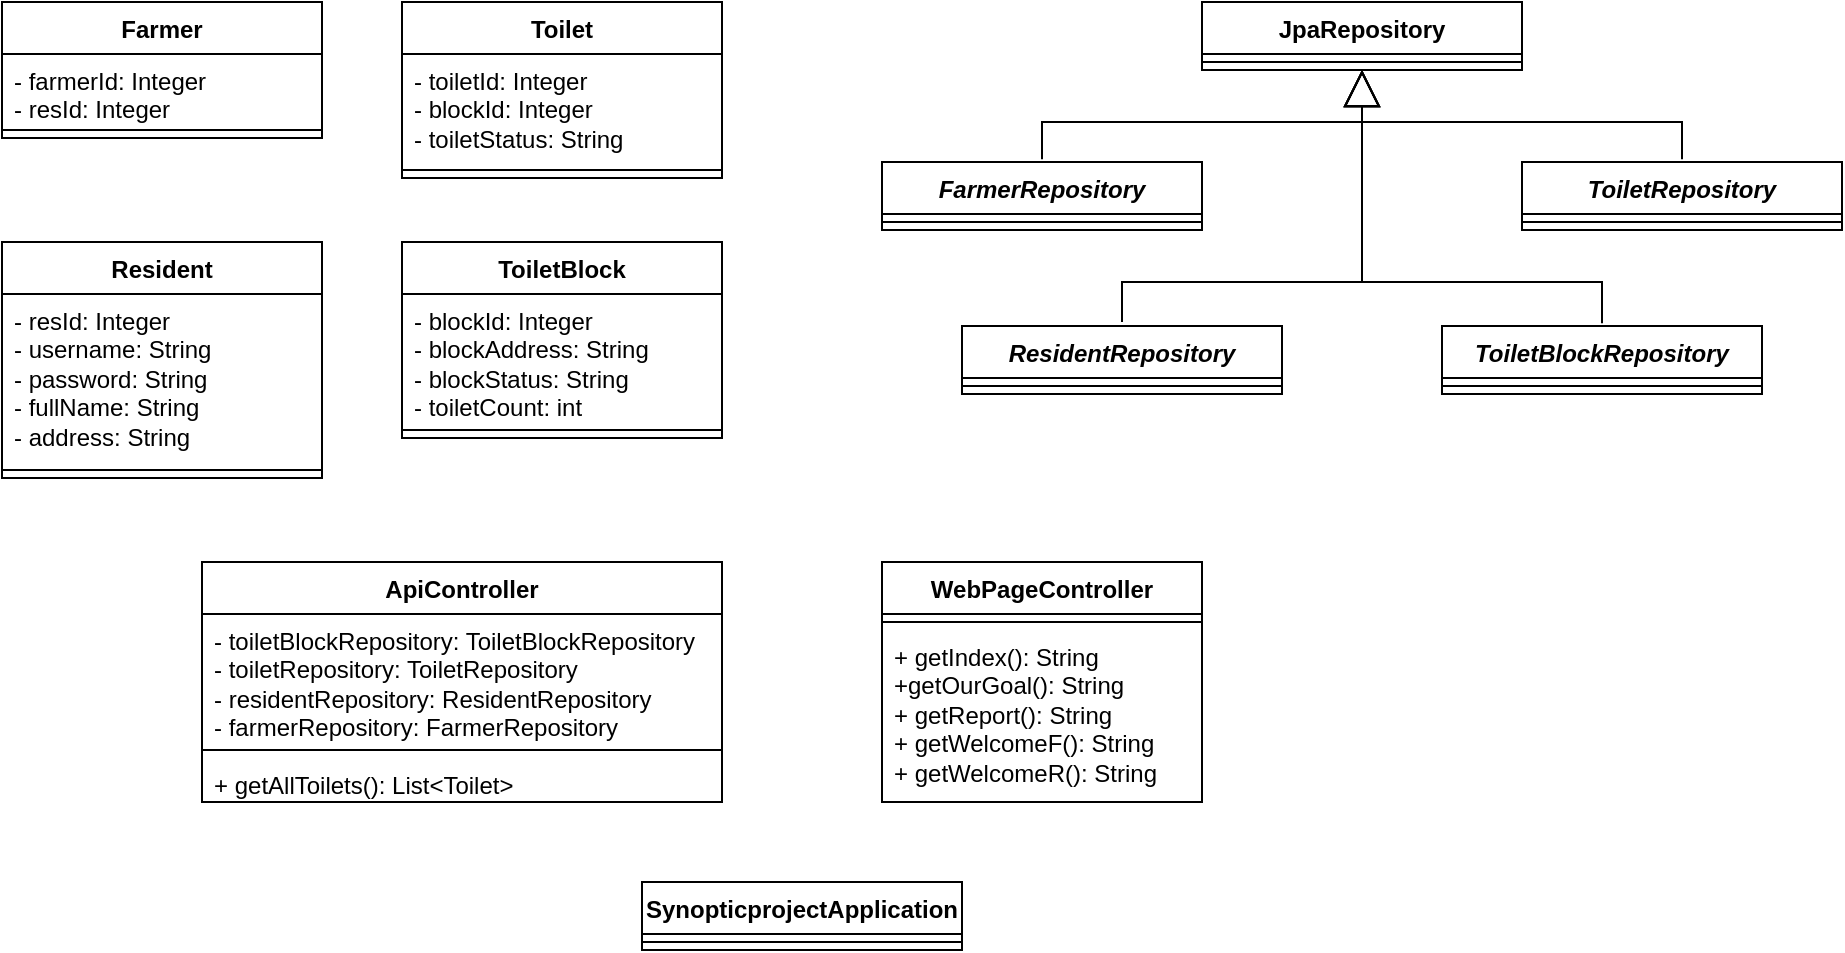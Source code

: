 <mxfile version="27.1.4">
  <diagram name="Page-1" id="cPCItrntrJXn3b4PFShH">
    <mxGraphModel dx="1850" dy="834" grid="1" gridSize="10" guides="1" tooltips="1" connect="1" arrows="1" fold="1" page="1" pageScale="1" pageWidth="1920" pageHeight="1080" math="0" shadow="0">
      <root>
        <mxCell id="0" />
        <mxCell id="1" parent="0" />
        <mxCell id="fgQgiCOuEwH0M2lLemn4-1" value="&lt;div&gt;ApiController&lt;/div&gt;" style="swimlane;fontStyle=1;align=center;verticalAlign=top;childLayout=stackLayout;horizontal=1;startSize=26;horizontalStack=0;resizeParent=1;resizeParentMax=0;resizeLast=0;collapsible=1;marginBottom=0;whiteSpace=wrap;html=1;" vertex="1" parent="1">
          <mxGeometry x="660" y="320" width="260" height="120" as="geometry" />
        </mxCell>
        <mxCell id="fgQgiCOuEwH0M2lLemn4-2" value="&lt;div&gt;- toiletBlockRepository: ToiletBlockRepository&lt;/div&gt;&lt;div&gt;- toiletRepository: ToiletRepository&lt;/div&gt;&lt;div&gt;- residentRepository: ResidentRepository&lt;/div&gt;&lt;div&gt;- farmerRepository: FarmerRepository&lt;/div&gt;" style="text;strokeColor=none;fillColor=none;align=left;verticalAlign=top;spacingLeft=4;spacingRight=4;overflow=hidden;rotatable=0;points=[[0,0.5],[1,0.5]];portConstraint=eastwest;whiteSpace=wrap;html=1;" vertex="1" parent="fgQgiCOuEwH0M2lLemn4-1">
          <mxGeometry y="26" width="260" height="64" as="geometry" />
        </mxCell>
        <mxCell id="fgQgiCOuEwH0M2lLemn4-3" value="" style="line;strokeWidth=1;fillColor=none;align=left;verticalAlign=middle;spacingTop=-1;spacingLeft=3;spacingRight=3;rotatable=0;labelPosition=right;points=[];portConstraint=eastwest;strokeColor=inherit;" vertex="1" parent="fgQgiCOuEwH0M2lLemn4-1">
          <mxGeometry y="90" width="260" height="8" as="geometry" />
        </mxCell>
        <mxCell id="fgQgiCOuEwH0M2lLemn4-4" value="+ getAllToilets(): List&amp;lt;Toilet&amp;gt;" style="text;strokeColor=none;fillColor=none;align=left;verticalAlign=top;spacingLeft=4;spacingRight=4;overflow=hidden;rotatable=0;points=[[0,0.5],[1,0.5]];portConstraint=eastwest;whiteSpace=wrap;html=1;" vertex="1" parent="fgQgiCOuEwH0M2lLemn4-1">
          <mxGeometry y="98" width="260" height="22" as="geometry" />
        </mxCell>
        <mxCell id="fgQgiCOuEwH0M2lLemn4-5" value="Farmer" style="swimlane;fontStyle=1;align=center;verticalAlign=top;childLayout=stackLayout;horizontal=1;startSize=26;horizontalStack=0;resizeParent=1;resizeParentMax=0;resizeLast=0;collapsible=1;marginBottom=0;whiteSpace=wrap;html=1;" vertex="1" parent="1">
          <mxGeometry x="560" y="40" width="160" height="68" as="geometry" />
        </mxCell>
        <mxCell id="fgQgiCOuEwH0M2lLemn4-6" value="&lt;div&gt;- farmerId: Integer&lt;/div&gt;&lt;div&gt;- resId: Integer&lt;/div&gt;" style="text;strokeColor=none;fillColor=none;align=left;verticalAlign=top;spacingLeft=4;spacingRight=4;overflow=hidden;rotatable=0;points=[[0,0.5],[1,0.5]];portConstraint=eastwest;whiteSpace=wrap;html=1;" vertex="1" parent="fgQgiCOuEwH0M2lLemn4-5">
          <mxGeometry y="26" width="160" height="34" as="geometry" />
        </mxCell>
        <mxCell id="fgQgiCOuEwH0M2lLemn4-7" value="" style="line;strokeWidth=1;fillColor=none;align=left;verticalAlign=middle;spacingTop=-1;spacingLeft=3;spacingRight=3;rotatable=0;labelPosition=right;points=[];portConstraint=eastwest;strokeColor=inherit;" vertex="1" parent="fgQgiCOuEwH0M2lLemn4-5">
          <mxGeometry y="60" width="160" height="8" as="geometry" />
        </mxCell>
        <mxCell id="fgQgiCOuEwH0M2lLemn4-10" value="&lt;i&gt;FarmerRepository&lt;/i&gt;" style="swimlane;fontStyle=1;align=center;verticalAlign=top;childLayout=stackLayout;horizontal=1;startSize=26;horizontalStack=0;resizeParent=1;resizeParentMax=0;resizeLast=0;collapsible=1;marginBottom=0;whiteSpace=wrap;html=1;" vertex="1" parent="1">
          <mxGeometry x="1000" y="120" width="160" height="34" as="geometry" />
        </mxCell>
        <mxCell id="fgQgiCOuEwH0M2lLemn4-12" value="" style="line;strokeWidth=1;fillColor=none;align=left;verticalAlign=middle;spacingTop=-1;spacingLeft=3;spacingRight=3;rotatable=0;labelPosition=right;points=[];portConstraint=eastwest;strokeColor=inherit;" vertex="1" parent="fgQgiCOuEwH0M2lLemn4-10">
          <mxGeometry y="26" width="160" height="8" as="geometry" />
        </mxCell>
        <mxCell id="fgQgiCOuEwH0M2lLemn4-14" value="Resident" style="swimlane;fontStyle=1;align=center;verticalAlign=top;childLayout=stackLayout;horizontal=1;startSize=26;horizontalStack=0;resizeParent=1;resizeParentMax=0;resizeLast=0;collapsible=1;marginBottom=0;whiteSpace=wrap;html=1;" vertex="1" parent="1">
          <mxGeometry x="560" y="160" width="160" height="118" as="geometry" />
        </mxCell>
        <mxCell id="fgQgiCOuEwH0M2lLemn4-15" value="&lt;div&gt;- resId: Integer&lt;/div&gt;&lt;div&gt;- username: String&lt;/div&gt;&lt;div&gt;- password: String&lt;/div&gt;&lt;div&gt;- fullName: String&lt;/div&gt;&lt;div&gt;- address: String&lt;/div&gt;" style="text;strokeColor=none;fillColor=none;align=left;verticalAlign=top;spacingLeft=4;spacingRight=4;overflow=hidden;rotatable=0;points=[[0,0.5],[1,0.5]];portConstraint=eastwest;whiteSpace=wrap;html=1;" vertex="1" parent="fgQgiCOuEwH0M2lLemn4-14">
          <mxGeometry y="26" width="160" height="84" as="geometry" />
        </mxCell>
        <mxCell id="fgQgiCOuEwH0M2lLemn4-16" value="" style="line;strokeWidth=1;fillColor=none;align=left;verticalAlign=middle;spacingTop=-1;spacingLeft=3;spacingRight=3;rotatable=0;labelPosition=right;points=[];portConstraint=eastwest;strokeColor=inherit;" vertex="1" parent="fgQgiCOuEwH0M2lLemn4-14">
          <mxGeometry y="110" width="160" height="8" as="geometry" />
        </mxCell>
        <mxCell id="fgQgiCOuEwH0M2lLemn4-18" value="&lt;i&gt;ResidentRepository&lt;/i&gt;" style="swimlane;fontStyle=1;align=center;verticalAlign=top;childLayout=stackLayout;horizontal=1;startSize=26;horizontalStack=0;resizeParent=1;resizeParentMax=0;resizeLast=0;collapsible=1;marginBottom=0;whiteSpace=wrap;html=1;" vertex="1" parent="1">
          <mxGeometry x="1040" y="202" width="160" height="34" as="geometry" />
        </mxCell>
        <mxCell id="fgQgiCOuEwH0M2lLemn4-20" value="" style="line;strokeWidth=1;fillColor=none;align=left;verticalAlign=middle;spacingTop=-1;spacingLeft=3;spacingRight=3;rotatable=0;labelPosition=right;points=[];portConstraint=eastwest;strokeColor=inherit;" vertex="1" parent="fgQgiCOuEwH0M2lLemn4-18">
          <mxGeometry y="26" width="160" height="8" as="geometry" />
        </mxCell>
        <mxCell id="fgQgiCOuEwH0M2lLemn4-22" value="SynopticprojectApplication" style="swimlane;fontStyle=1;align=center;verticalAlign=top;childLayout=stackLayout;horizontal=1;startSize=26;horizontalStack=0;resizeParent=1;resizeParentMax=0;resizeLast=0;collapsible=1;marginBottom=0;whiteSpace=wrap;html=1;" vertex="1" parent="1">
          <mxGeometry x="880" y="480" width="160" height="34" as="geometry" />
        </mxCell>
        <mxCell id="fgQgiCOuEwH0M2lLemn4-24" value="" style="line;strokeWidth=1;fillColor=none;align=left;verticalAlign=middle;spacingTop=-1;spacingLeft=3;spacingRight=3;rotatable=0;labelPosition=right;points=[];portConstraint=eastwest;strokeColor=inherit;" vertex="1" parent="fgQgiCOuEwH0M2lLemn4-22">
          <mxGeometry y="26" width="160" height="8" as="geometry" />
        </mxCell>
        <mxCell id="fgQgiCOuEwH0M2lLemn4-26" value="Toilet" style="swimlane;fontStyle=1;align=center;verticalAlign=top;childLayout=stackLayout;horizontal=1;startSize=26;horizontalStack=0;resizeParent=1;resizeParentMax=0;resizeLast=0;collapsible=1;marginBottom=0;whiteSpace=wrap;html=1;" vertex="1" parent="1">
          <mxGeometry x="760" y="40" width="160" height="88" as="geometry" />
        </mxCell>
        <mxCell id="fgQgiCOuEwH0M2lLemn4-27" value="&lt;div&gt;- toiletId: Integer&lt;/div&gt;&lt;div&gt;- blockId: Integer&lt;/div&gt;&lt;div&gt;- toiletStatus: String&lt;/div&gt;" style="text;strokeColor=none;fillColor=none;align=left;verticalAlign=top;spacingLeft=4;spacingRight=4;overflow=hidden;rotatable=0;points=[[0,0.5],[1,0.5]];portConstraint=eastwest;whiteSpace=wrap;html=1;" vertex="1" parent="fgQgiCOuEwH0M2lLemn4-26">
          <mxGeometry y="26" width="160" height="54" as="geometry" />
        </mxCell>
        <mxCell id="fgQgiCOuEwH0M2lLemn4-28" value="" style="line;strokeWidth=1;fillColor=none;align=left;verticalAlign=middle;spacingTop=-1;spacingLeft=3;spacingRight=3;rotatable=0;labelPosition=right;points=[];portConstraint=eastwest;strokeColor=inherit;" vertex="1" parent="fgQgiCOuEwH0M2lLemn4-26">
          <mxGeometry y="80" width="160" height="8" as="geometry" />
        </mxCell>
        <mxCell id="fgQgiCOuEwH0M2lLemn4-30" value="ToiletBlock" style="swimlane;fontStyle=1;align=center;verticalAlign=top;childLayout=stackLayout;horizontal=1;startSize=26;horizontalStack=0;resizeParent=1;resizeParentMax=0;resizeLast=0;collapsible=1;marginBottom=0;whiteSpace=wrap;html=1;" vertex="1" parent="1">
          <mxGeometry x="760" y="160" width="160" height="98" as="geometry" />
        </mxCell>
        <mxCell id="fgQgiCOuEwH0M2lLemn4-31" value="&lt;div&gt;- blockId: Integer&lt;/div&gt;&lt;div&gt;- blockAddress: String&lt;/div&gt;&lt;div&gt;- blockStatus: String&lt;/div&gt;&lt;div&gt;- toiletCount: int&lt;/div&gt;" style="text;strokeColor=none;fillColor=none;align=left;verticalAlign=top;spacingLeft=4;spacingRight=4;overflow=hidden;rotatable=0;points=[[0,0.5],[1,0.5]];portConstraint=eastwest;whiteSpace=wrap;html=1;" vertex="1" parent="fgQgiCOuEwH0M2lLemn4-30">
          <mxGeometry y="26" width="160" height="64" as="geometry" />
        </mxCell>
        <mxCell id="fgQgiCOuEwH0M2lLemn4-32" value="" style="line;strokeWidth=1;fillColor=none;align=left;verticalAlign=middle;spacingTop=-1;spacingLeft=3;spacingRight=3;rotatable=0;labelPosition=right;points=[];portConstraint=eastwest;strokeColor=inherit;" vertex="1" parent="fgQgiCOuEwH0M2lLemn4-30">
          <mxGeometry y="90" width="160" height="8" as="geometry" />
        </mxCell>
        <mxCell id="fgQgiCOuEwH0M2lLemn4-34" value="&lt;i&gt;ToiletBlockRepository&lt;/i&gt;" style="swimlane;fontStyle=1;align=center;verticalAlign=top;childLayout=stackLayout;horizontal=1;startSize=26;horizontalStack=0;resizeParent=1;resizeParentMax=0;resizeLast=0;collapsible=1;marginBottom=0;whiteSpace=wrap;html=1;" vertex="1" parent="1">
          <mxGeometry x="1280" y="202" width="160" height="34" as="geometry" />
        </mxCell>
        <mxCell id="fgQgiCOuEwH0M2lLemn4-36" value="" style="line;strokeWidth=1;fillColor=none;align=left;verticalAlign=middle;spacingTop=-1;spacingLeft=3;spacingRight=3;rotatable=0;labelPosition=right;points=[];portConstraint=eastwest;strokeColor=inherit;" vertex="1" parent="fgQgiCOuEwH0M2lLemn4-34">
          <mxGeometry y="26" width="160" height="8" as="geometry" />
        </mxCell>
        <mxCell id="fgQgiCOuEwH0M2lLemn4-38" value="&lt;i&gt;ToiletRepository&lt;/i&gt;" style="swimlane;fontStyle=1;align=center;verticalAlign=top;childLayout=stackLayout;horizontal=1;startSize=26;horizontalStack=0;resizeParent=1;resizeParentMax=0;resizeLast=0;collapsible=1;marginBottom=0;whiteSpace=wrap;html=1;" vertex="1" parent="1">
          <mxGeometry x="1320" y="120" width="160" height="34" as="geometry" />
        </mxCell>
        <mxCell id="fgQgiCOuEwH0M2lLemn4-40" value="" style="line;strokeWidth=1;fillColor=none;align=left;verticalAlign=middle;spacingTop=-1;spacingLeft=3;spacingRight=3;rotatable=0;labelPosition=right;points=[];portConstraint=eastwest;strokeColor=inherit;" vertex="1" parent="fgQgiCOuEwH0M2lLemn4-38">
          <mxGeometry y="26" width="160" height="8" as="geometry" />
        </mxCell>
        <mxCell id="fgQgiCOuEwH0M2lLemn4-42" value="WebPageController" style="swimlane;fontStyle=1;align=center;verticalAlign=top;childLayout=stackLayout;horizontal=1;startSize=26;horizontalStack=0;resizeParent=1;resizeParentMax=0;resizeLast=0;collapsible=1;marginBottom=0;whiteSpace=wrap;html=1;" vertex="1" parent="1">
          <mxGeometry x="1000" y="320" width="160" height="120" as="geometry" />
        </mxCell>
        <mxCell id="fgQgiCOuEwH0M2lLemn4-44" value="" style="line;strokeWidth=1;fillColor=none;align=left;verticalAlign=middle;spacingTop=-1;spacingLeft=3;spacingRight=3;rotatable=0;labelPosition=right;points=[];portConstraint=eastwest;strokeColor=inherit;" vertex="1" parent="fgQgiCOuEwH0M2lLemn4-42">
          <mxGeometry y="26" width="160" height="8" as="geometry" />
        </mxCell>
        <mxCell id="fgQgiCOuEwH0M2lLemn4-45" value="&lt;div&gt;+ getIndex(): String&lt;/div&gt;&lt;div&gt;+getOurGoal(): String&lt;/div&gt;&lt;div&gt;+ getReport(): String&lt;/div&gt;&lt;div&gt;+ getWelcomeF(): String&lt;/div&gt;&lt;div&gt;+ getWelcomeR(): String&lt;/div&gt;" style="text;strokeColor=none;fillColor=none;align=left;verticalAlign=top;spacingLeft=4;spacingRight=4;overflow=hidden;rotatable=0;points=[[0,0.5],[1,0.5]];portConstraint=eastwest;whiteSpace=wrap;html=1;" vertex="1" parent="fgQgiCOuEwH0M2lLemn4-42">
          <mxGeometry y="34" width="160" height="86" as="geometry" />
        </mxCell>
        <mxCell id="fgQgiCOuEwH0M2lLemn4-46" value="JpaRepository" style="swimlane;fontStyle=1;align=center;verticalAlign=top;childLayout=stackLayout;horizontal=1;startSize=26;horizontalStack=0;resizeParent=1;resizeParentMax=0;resizeLast=0;collapsible=1;marginBottom=0;whiteSpace=wrap;html=1;" vertex="1" parent="1">
          <mxGeometry x="1160" y="40" width="160" height="34" as="geometry" />
        </mxCell>
        <mxCell id="fgQgiCOuEwH0M2lLemn4-48" value="" style="line;strokeWidth=1;fillColor=none;align=left;verticalAlign=middle;spacingTop=-1;spacingLeft=3;spacingRight=3;rotatable=0;labelPosition=right;points=[];portConstraint=eastwest;strokeColor=inherit;" vertex="1" parent="fgQgiCOuEwH0M2lLemn4-46">
          <mxGeometry y="26" width="160" height="8" as="geometry" />
        </mxCell>
        <mxCell id="fgQgiCOuEwH0M2lLemn4-51" value="" style="endArrow=block;endSize=16;endFill=0;html=1;rounded=0;entryX=0.5;entryY=1;entryDx=0;entryDy=0;" edge="1" parent="1" target="fgQgiCOuEwH0M2lLemn4-46">
          <mxGeometry width="160" relative="1" as="geometry">
            <mxPoint x="1120" y="200" as="sourcePoint" />
            <mxPoint x="1280" y="200" as="targetPoint" />
            <Array as="points">
              <mxPoint x="1120" y="180" />
              <mxPoint x="1240" y="180" />
            </Array>
          </mxGeometry>
        </mxCell>
        <mxCell id="fgQgiCOuEwH0M2lLemn4-52" value="" style="endArrow=block;endSize=16;endFill=0;html=1;rounded=0;entryX=0.5;entryY=1;entryDx=0;entryDy=0;" edge="1" parent="1" target="fgQgiCOuEwH0M2lLemn4-46">
          <mxGeometry width="160" relative="1" as="geometry">
            <mxPoint x="1080" y="118.67" as="sourcePoint" />
            <mxPoint x="1240" y="80" as="targetPoint" />
            <Array as="points">
              <mxPoint x="1080" y="100" />
              <mxPoint x="1240" y="100" />
            </Array>
          </mxGeometry>
        </mxCell>
        <mxCell id="fgQgiCOuEwH0M2lLemn4-53" value="" style="endArrow=block;endSize=16;endFill=0;html=1;rounded=0;" edge="1" parent="1" target="fgQgiCOuEwH0M2lLemn4-48">
          <mxGeometry width="160" relative="1" as="geometry">
            <mxPoint x="1360" y="200.67" as="sourcePoint" />
            <mxPoint x="1520" y="200.67" as="targetPoint" />
            <Array as="points">
              <mxPoint x="1360" y="180" />
              <mxPoint x="1240" y="180" />
            </Array>
          </mxGeometry>
        </mxCell>
        <mxCell id="fgQgiCOuEwH0M2lLemn4-54" value="" style="endArrow=block;endSize=16;endFill=0;html=1;rounded=0;" edge="1" parent="1">
          <mxGeometry width="160" relative="1" as="geometry">
            <mxPoint x="1400" y="118.67" as="sourcePoint" />
            <mxPoint x="1240" y="74" as="targetPoint" />
            <Array as="points">
              <mxPoint x="1400" y="100" />
              <mxPoint x="1240" y="100" />
            </Array>
          </mxGeometry>
        </mxCell>
      </root>
    </mxGraphModel>
  </diagram>
</mxfile>
